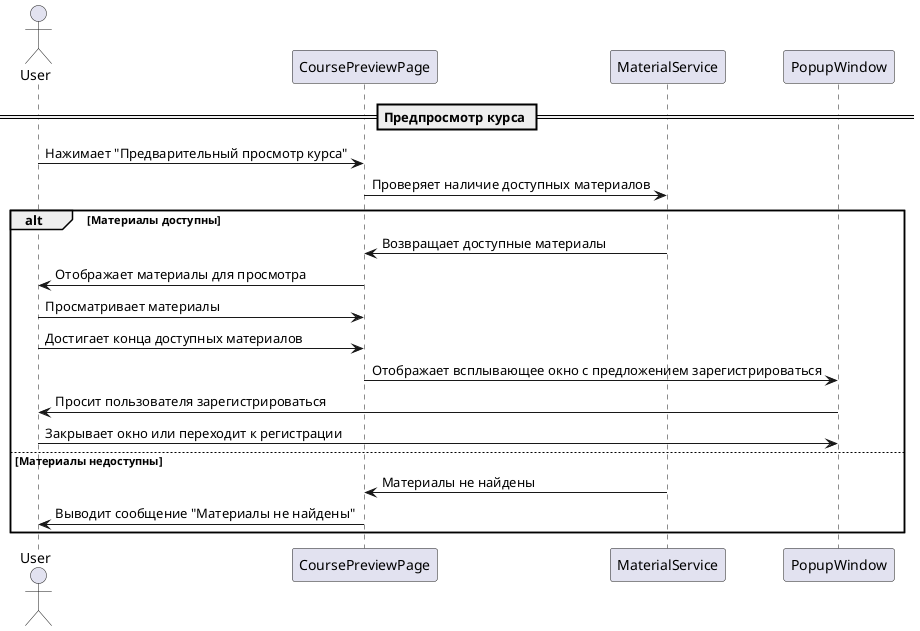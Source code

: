 @startuml
actor User
participant "CoursePreviewPage" as CoursePreviewPage
participant "MaterialService" as MaterialService
participant "PopupWindow" as PopupWindow

== Предпросмотр курса ==
User -> CoursePreviewPage: Нажимает "Предварительный просмотр курса"
CoursePreviewPage -> MaterialService: Проверяет наличие доступных материалов
alt Материалы доступны
    MaterialService -> CoursePreviewPage: Возвращает доступные материалы
    CoursePreviewPage -> User: Отображает материалы для просмотра
    User -> CoursePreviewPage: Просматривает материалы
    User -> CoursePreviewPage: Достигает конца доступных материалов
    CoursePreviewPage -> PopupWindow: Отображает всплывающее окно с предложением зарегистрироваться
    PopupWindow -> User: Просит пользователя зарегистрироваться
    User -> PopupWindow: Закрывает окно или переходит к регистрации
else Материалы недоступны
    MaterialService -> CoursePreviewPage: Материалы не найдены
    CoursePreviewPage -> User: Выводит сообщение "Материалы не найдены"
end
@enduml
